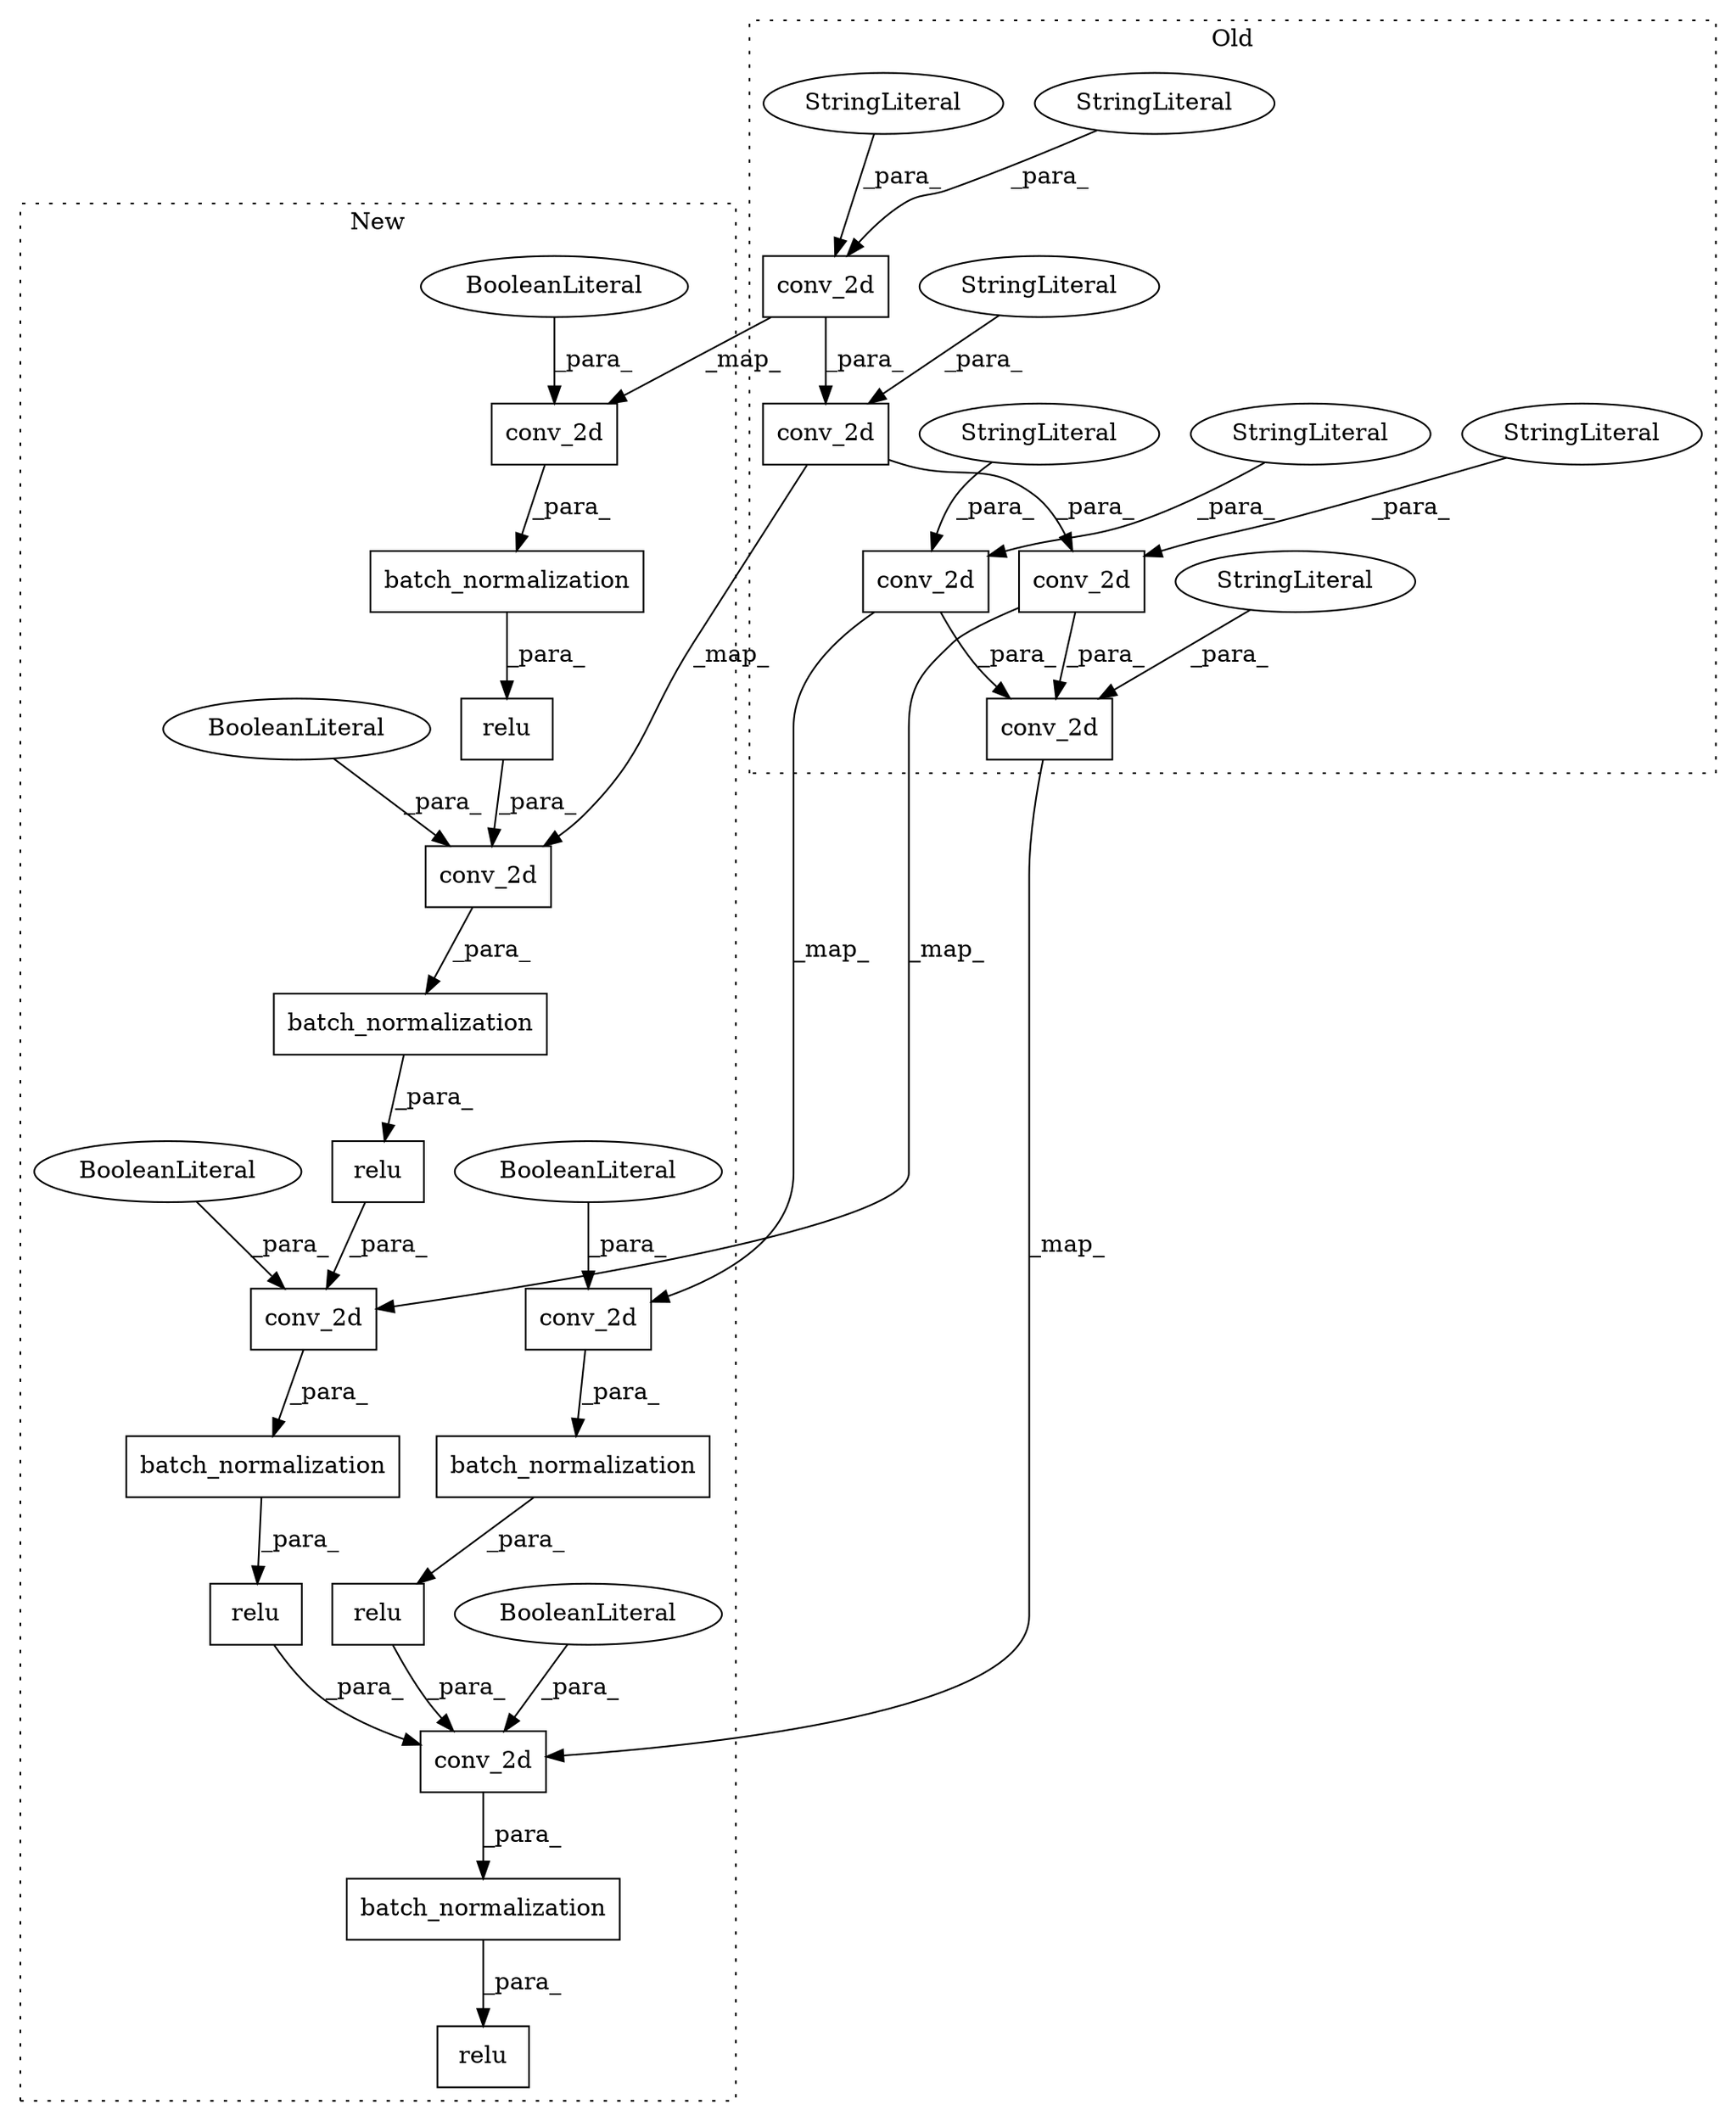 digraph G {
subgraph cluster0 {
1 [label="conv_2d" a="32" s="1344,1415" l="8,1" shape="box"];
14 [label="StringLiteral" a="45" s="1393" l="6" shape="ellipse"];
16 [label="conv_2d" a="32" s="1170,1231" l="8,1" shape="box"];
18 [label="StringLiteral" a="45" s="1209" l="6" shape="ellipse"];
19 [label="StringLiteral" a="45" s="1187" l="21" shape="ellipse"];
20 [label="conv_2d" a="32" s="1252,1323" l="8,1" shape="box"];
23 [label="StringLiteral" a="45" s="1301" l="6" shape="ellipse"];
24 [label="conv_2d" a="32" s="1517,1597" l="8,1" shape="box"];
27 [label="StringLiteral" a="45" s="1558" l="21" shape="ellipse"];
28 [label="conv_2d" a="32" s="996,1057" l="8,1" shape="box"];
31 [label="StringLiteral" a="45" s="1013" l="21" shape="ellipse"];
32 [label="StringLiteral" a="45" s="1035" l="6" shape="ellipse"];
label = "Old";
style="dotted";
}
subgraph cluster1 {
2 [label="conv_2d" a="32" s="1468,1521" l="8,1" shape="box"];
3 [label="batch_normalization" a="32" s="1630,1715" l="20,1" shape="box"];
4 [label="relu" a="32" s="1251,1321" l="5,1" shape="box"];
5 [label="batch_normalization" a="32" s="1347,1421" l="20,1" shape="box"];
6 [label="relu" a="32" s="1625,1716" l="5,1" shape="box"];
7 [label="batch_normalization" a="32" s="1448,1522" l="20,1" shape="box"];
8 [label="relu" a="32" s="1443,1523" l="5,1" shape="box"];
9 [label="batch_normalization" a="32" s="1064,1128" l="20,1" shape="box"];
10 [label="relu" a="32" s="1059,1129" l="5,1" shape="box"];
11 [label="batch_normalization" a="32" s="1256,1320" l="20,1" shape="box"];
12 [label="relu" a="32" s="1342,1422" l="5,1" shape="box"];
13 [label="BooleanLiteral" a="9" s="1495" l="5" shape="ellipse"];
15 [label="conv_2d" a="32" s="1276,1319" l="8,1" shape="box"];
17 [label="BooleanLiteral" a="9" s="1293" l="5" shape="ellipse"];
21 [label="conv_2d" a="32" s="1367,1420" l="8,1" shape="box"];
22 [label="BooleanLiteral" a="9" s="1394" l="5" shape="ellipse"];
25 [label="conv_2d" a="32" s="1650,1714" l="8,1" shape="box"];
26 [label="BooleanLiteral" a="9" s="1691" l="5" shape="ellipse"];
29 [label="conv_2d" a="32" s="1084,1127" l="8,1" shape="box"];
30 [label="BooleanLiteral" a="9" s="1101" l="5" shape="ellipse"];
label = "New";
style="dotted";
}
1 -> 2 [label="_map_"];
1 -> 24 [label="_para_"];
2 -> 7 [label="_para_"];
3 -> 6 [label="_para_"];
4 -> 21 [label="_para_"];
5 -> 12 [label="_para_"];
7 -> 8 [label="_para_"];
8 -> 25 [label="_para_"];
9 -> 10 [label="_para_"];
10 -> 25 [label="_para_"];
11 -> 4 [label="_para_"];
12 -> 2 [label="_para_"];
13 -> 2 [label="_para_"];
14 -> 1 [label="_para_"];
15 -> 11 [label="_para_"];
16 -> 20 [label="_para_"];
16 -> 15 [label="_map_"];
17 -> 15 [label="_para_"];
18 -> 16 [label="_para_"];
19 -> 16 [label="_para_"];
20 -> 1 [label="_para_"];
20 -> 21 [label="_map_"];
21 -> 5 [label="_para_"];
22 -> 21 [label="_para_"];
23 -> 20 [label="_para_"];
24 -> 25 [label="_map_"];
25 -> 3 [label="_para_"];
26 -> 25 [label="_para_"];
27 -> 24 [label="_para_"];
28 -> 29 [label="_map_"];
28 -> 24 [label="_para_"];
29 -> 9 [label="_para_"];
30 -> 29 [label="_para_"];
31 -> 28 [label="_para_"];
32 -> 28 [label="_para_"];
}